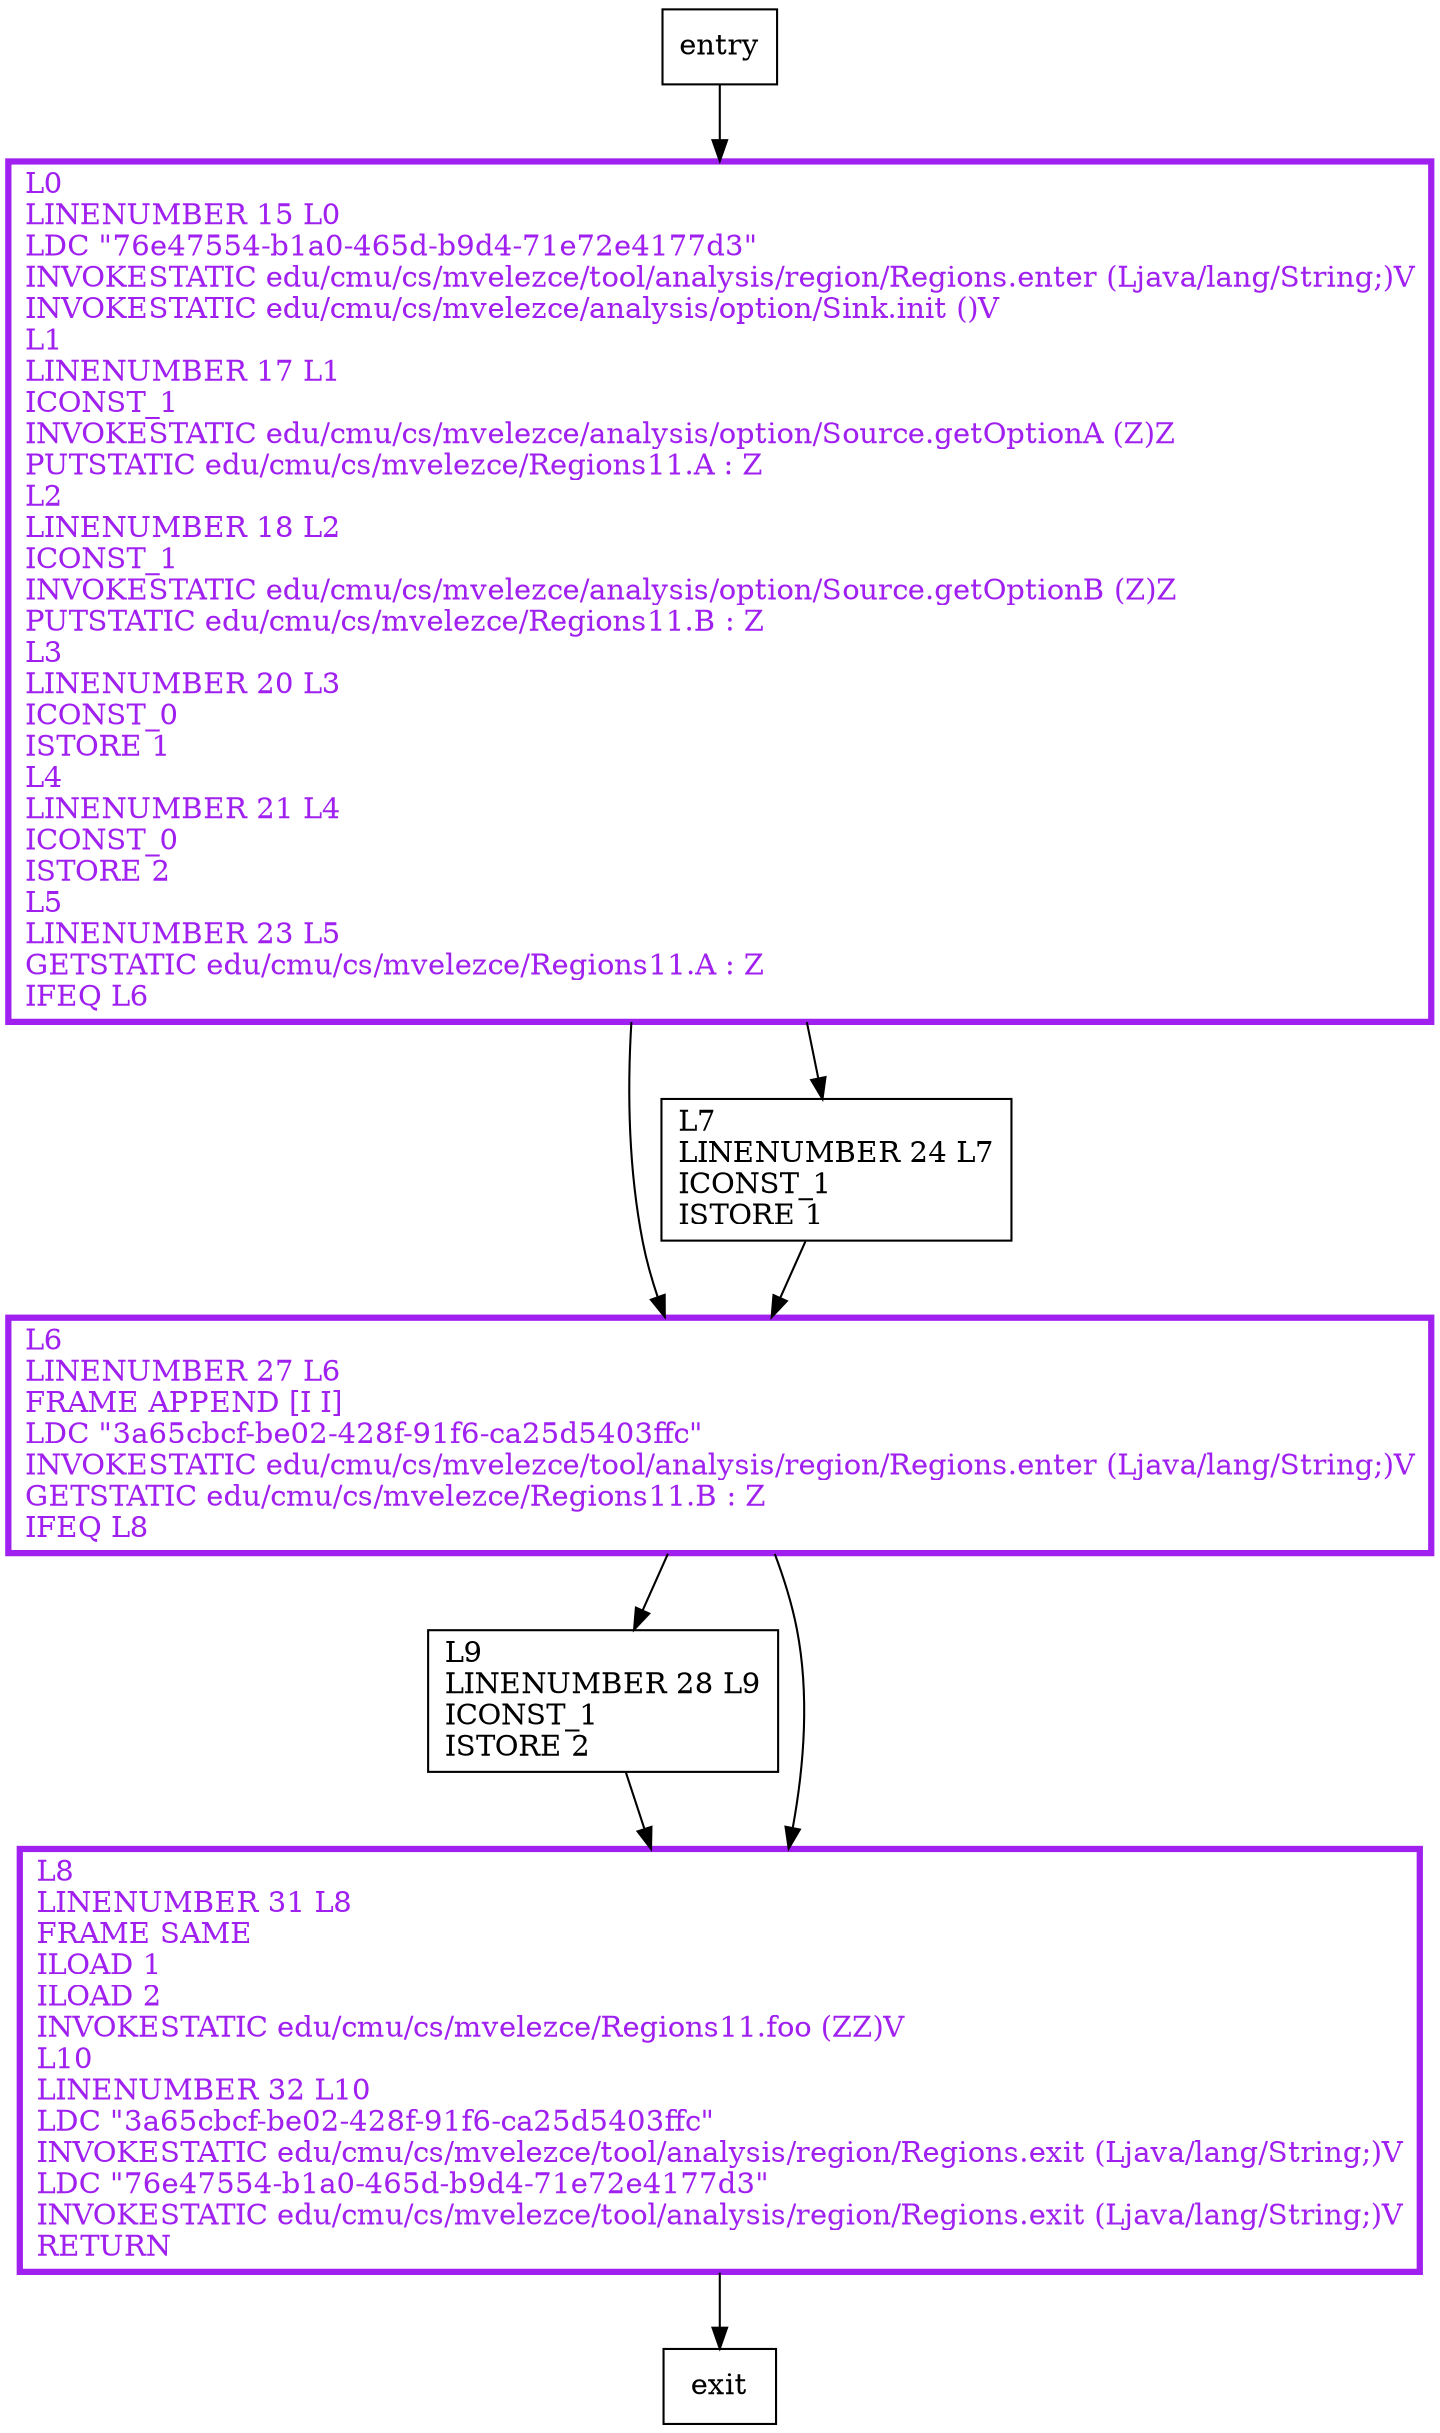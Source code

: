 digraph main {
node [shape=record];
968666182 [label="L0\lLINENUMBER 15 L0\lLDC \"76e47554-b1a0-465d-b9d4-71e72e4177d3\"\lINVOKESTATIC edu/cmu/cs/mvelezce/tool/analysis/region/Regions.enter (Ljava/lang/String;)V\lINVOKESTATIC edu/cmu/cs/mvelezce/analysis/option/Sink.init ()V\lL1\lLINENUMBER 17 L1\lICONST_1\lINVOKESTATIC edu/cmu/cs/mvelezce/analysis/option/Source.getOptionA (Z)Z\lPUTSTATIC edu/cmu/cs/mvelezce/Regions11.A : Z\lL2\lLINENUMBER 18 L2\lICONST_1\lINVOKESTATIC edu/cmu/cs/mvelezce/analysis/option/Source.getOptionB (Z)Z\lPUTSTATIC edu/cmu/cs/mvelezce/Regions11.B : Z\lL3\lLINENUMBER 20 L3\lICONST_0\lISTORE 1\lL4\lLINENUMBER 21 L4\lICONST_0\lISTORE 2\lL5\lLINENUMBER 23 L5\lGETSTATIC edu/cmu/cs/mvelezce/Regions11.A : Z\lIFEQ L6\l"];
169274889 [label="L9\lLINENUMBER 28 L9\lICONST_1\lISTORE 2\l"];
1452586497 [label="L8\lLINENUMBER 31 L8\lFRAME SAME\lILOAD 1\lILOAD 2\lINVOKESTATIC edu/cmu/cs/mvelezce/Regions11.foo (ZZ)V\lL10\lLINENUMBER 32 L10\lLDC \"3a65cbcf-be02-428f-91f6-ca25d5403ffc\"\lINVOKESTATIC edu/cmu/cs/mvelezce/tool/analysis/region/Regions.exit (Ljava/lang/String;)V\lLDC \"76e47554-b1a0-465d-b9d4-71e72e4177d3\"\lINVOKESTATIC edu/cmu/cs/mvelezce/tool/analysis/region/Regions.exit (Ljava/lang/String;)V\lRETURN\l"];
981403840 [label="L6\lLINENUMBER 27 L6\lFRAME APPEND [I I]\lLDC \"3a65cbcf-be02-428f-91f6-ca25d5403ffc\"\lINVOKESTATIC edu/cmu/cs/mvelezce/tool/analysis/region/Regions.enter (Ljava/lang/String;)V\lGETSTATIC edu/cmu/cs/mvelezce/Regions11.B : Z\lIFEQ L8\l"];
1402892620 [label="L7\lLINENUMBER 24 L7\lICONST_1\lISTORE 1\l"];
entry;
exit;
entry -> 968666182;
968666182 -> 981403840;
968666182 -> 1402892620;
169274889 -> 1452586497;
1452586497 -> exit;
981403840 -> 169274889;
981403840 -> 1452586497;
1402892620 -> 981403840;
968666182[fontcolor="purple", penwidth=3, color="purple"];
1452586497[fontcolor="purple", penwidth=3, color="purple"];
981403840[fontcolor="purple", penwidth=3, color="purple"];
}
